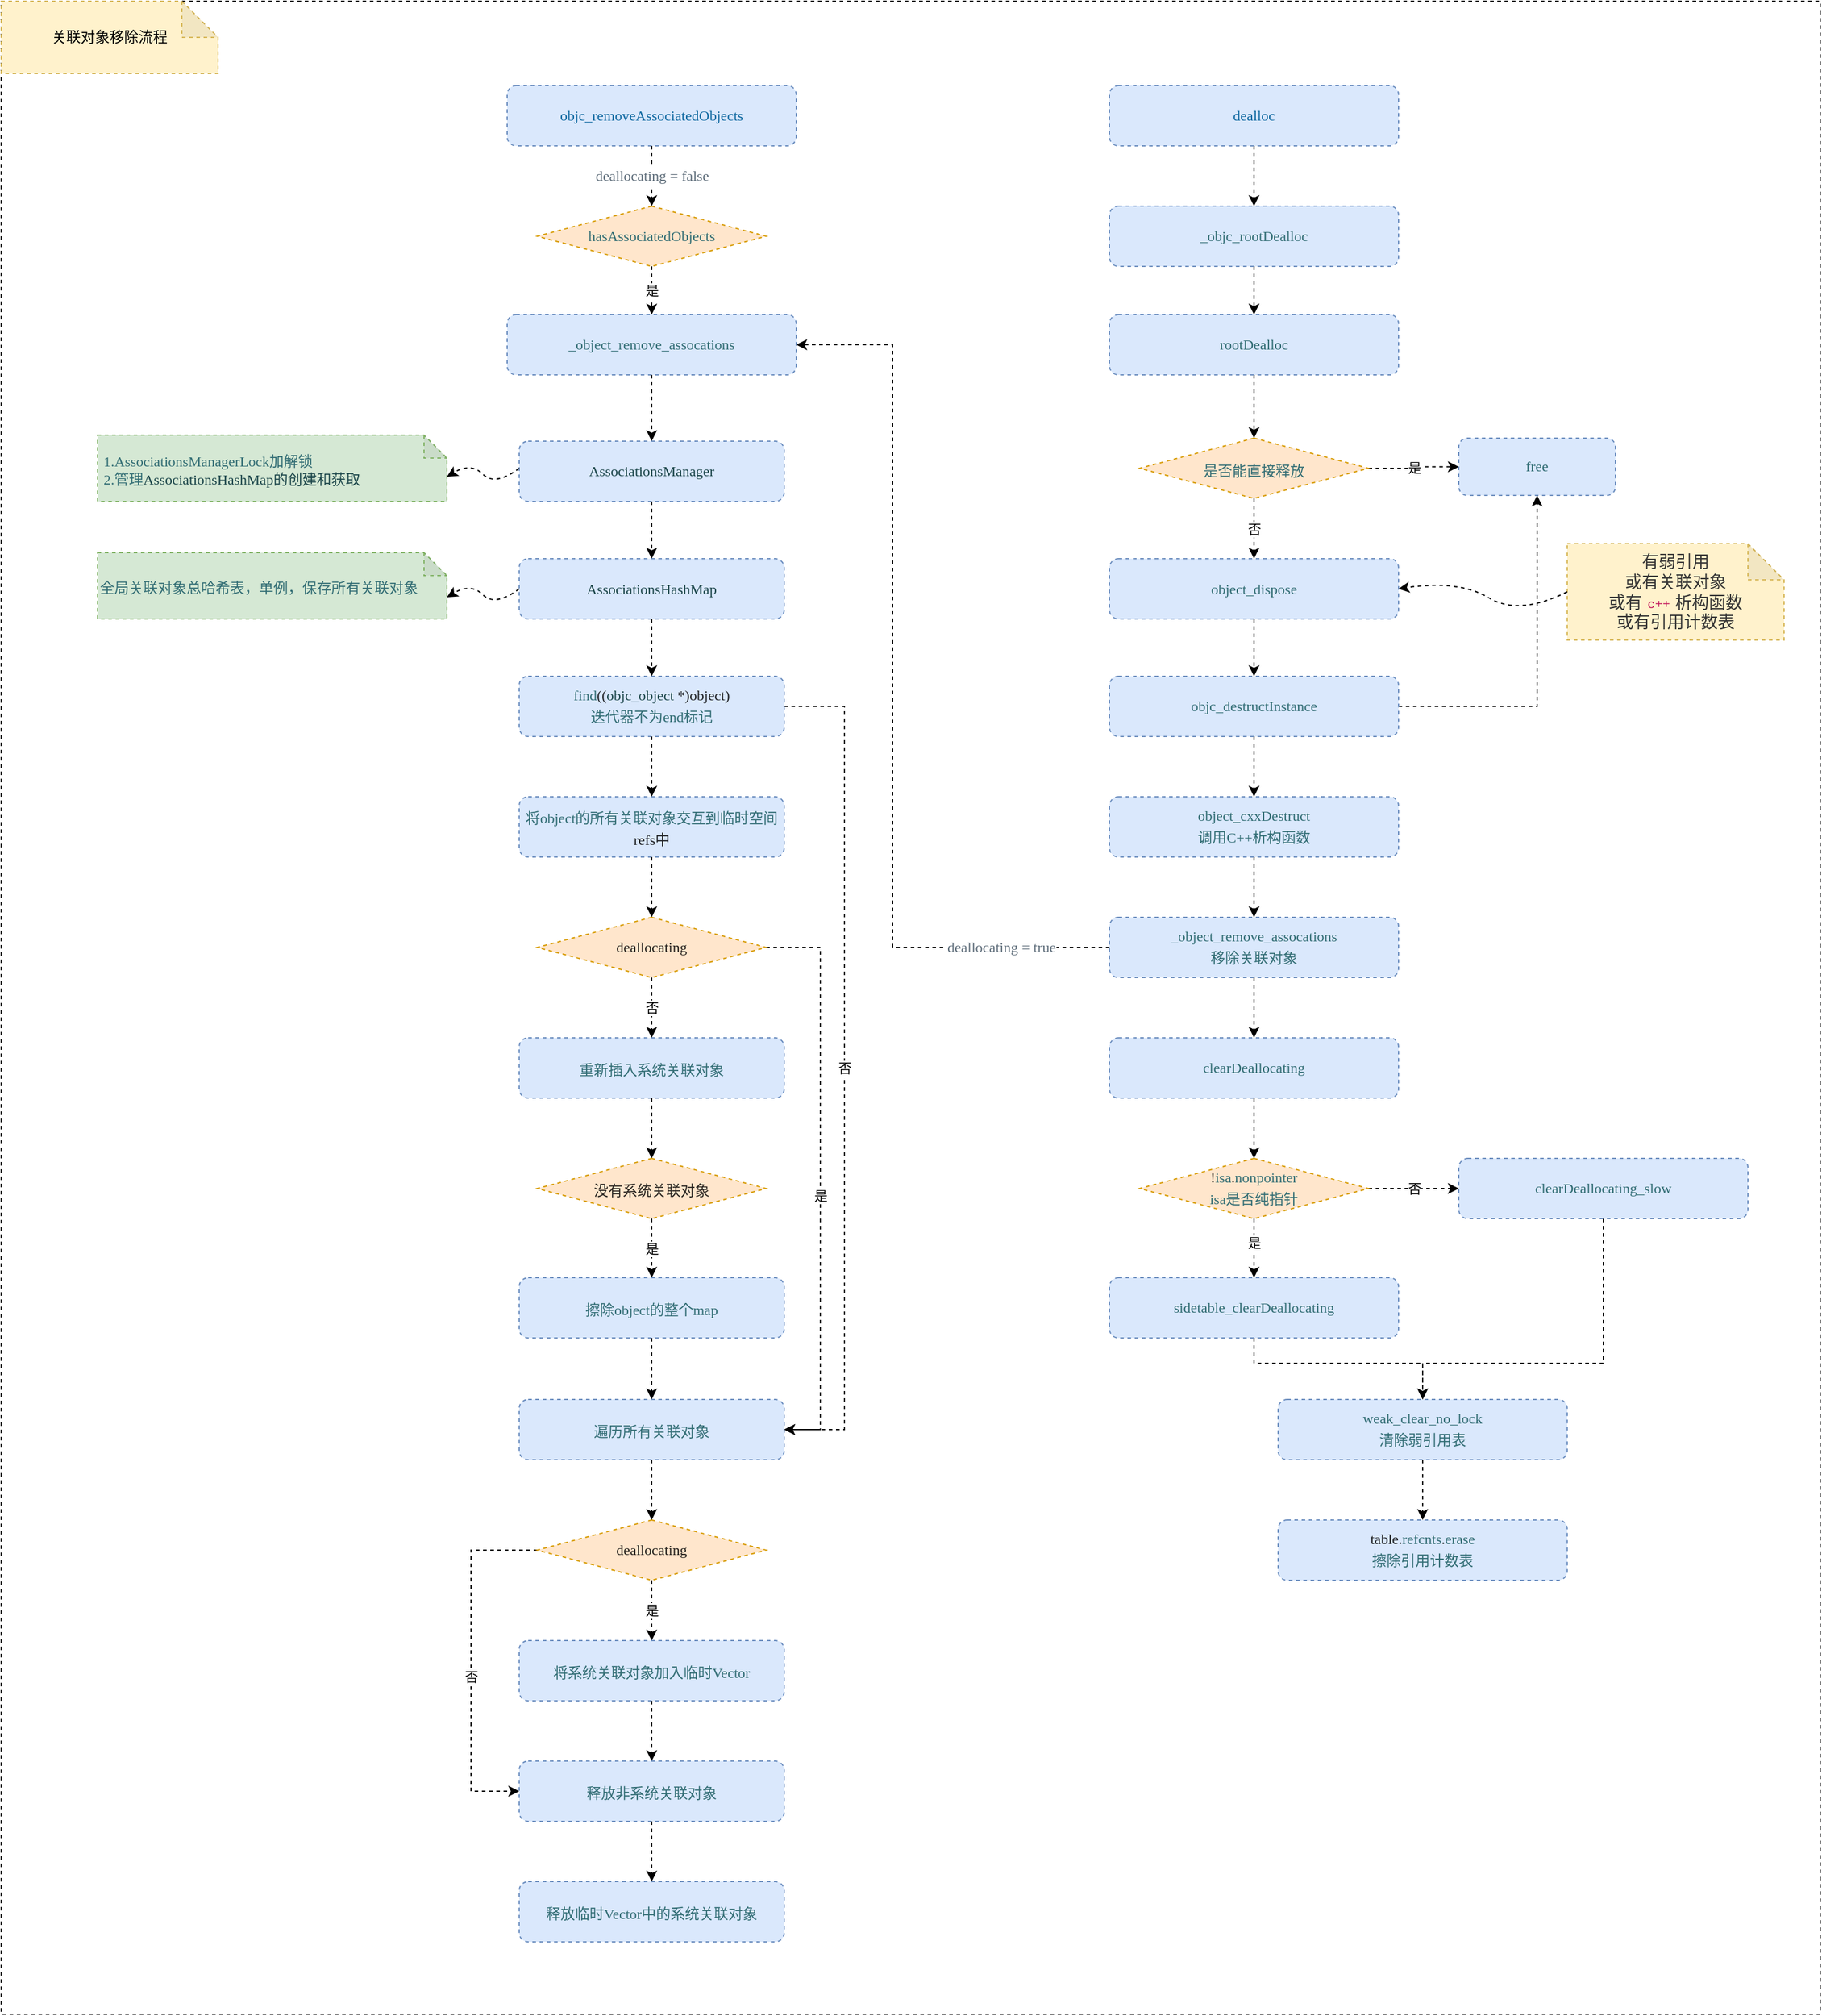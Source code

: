 <mxfile version="14.9.6" type="github">
  <diagram id="C5RBs43oDa-KdzZeNtuy" name="Page-1">
    <mxGraphModel dx="1801" dy="894" grid="1" gridSize="10" guides="1" tooltips="1" connect="1" arrows="1" fold="1" page="1" pageScale="1" pageWidth="827" pageHeight="1169" math="0" shadow="0">
      <root>
        <mxCell id="WIyWlLk6GJQsqaUBKTNV-0" />
        <mxCell id="WIyWlLk6GJQsqaUBKTNV-1" parent="WIyWlLk6GJQsqaUBKTNV-0" />
        <mxCell id="gEIxvjnvOlkVfzEeWgSE-83" value="" style="rounded=0;whiteSpace=wrap;html=1;dashed=1;" vertex="1" parent="WIyWlLk6GJQsqaUBKTNV-1">
          <mxGeometry x="-220" y="60" width="1510" height="1670" as="geometry" />
        </mxCell>
        <mxCell id="gEIxvjnvOlkVfzEeWgSE-4" value="&lt;span style=&quot;color: rgb(93 , 108 , 121) ; font-family: &amp;quot;menlo&amp;quot; ; font-size: 12px&quot;&gt;deallocating = false&lt;/span&gt;" style="edgeStyle=orthogonalEdgeStyle;rounded=0;orthogonalLoop=1;jettySize=auto;html=1;exitX=0.5;exitY=1;exitDx=0;exitDy=0;entryX=0.5;entryY=0;entryDx=0;entryDy=0;dashed=1;" edge="1" parent="WIyWlLk6GJQsqaUBKTNV-1" source="gEIxvjnvOlkVfzEeWgSE-0" target="gEIxvjnvOlkVfzEeWgSE-3">
          <mxGeometry relative="1" as="geometry" />
        </mxCell>
        <mxCell id="gEIxvjnvOlkVfzEeWgSE-0" value="&lt;p style=&quot;margin: 0px; font-stretch: normal; line-height: normal; font-family: menlo; color: rgb(15, 104, 160);&quot;&gt;objc_removeAssociatedObjects&lt;/p&gt;" style="rounded=1;whiteSpace=wrap;html=1;dashed=1;fillColor=#dae8fc;strokeColor=#6c8ebf;" vertex="1" parent="WIyWlLk6GJQsqaUBKTNV-1">
          <mxGeometry x="200" y="130" width="240" height="50" as="geometry" />
        </mxCell>
        <mxCell id="gEIxvjnvOlkVfzEeWgSE-6" value="是" style="edgeStyle=orthogonalEdgeStyle;rounded=0;orthogonalLoop=1;jettySize=auto;html=1;exitX=0.5;exitY=1;exitDx=0;exitDy=0;entryX=0.5;entryY=0;entryDx=0;entryDy=0;dashed=1;" edge="1" parent="WIyWlLk6GJQsqaUBKTNV-1" source="gEIxvjnvOlkVfzEeWgSE-3" target="gEIxvjnvOlkVfzEeWgSE-5">
          <mxGeometry relative="1" as="geometry" />
        </mxCell>
        <mxCell id="gEIxvjnvOlkVfzEeWgSE-3" value="&lt;p style=&quot;margin: 0px; font-stretch: normal; line-height: normal; font-family: menlo; color: rgb(50, 109, 116);&quot;&gt;hasAssociatedObjects&lt;/p&gt;" style="rhombus;whiteSpace=wrap;html=1;dashed=1;fillColor=#ffe6cc;strokeColor=#d79b00;" vertex="1" parent="WIyWlLk6GJQsqaUBKTNV-1">
          <mxGeometry x="225" y="230" width="190" height="50" as="geometry" />
        </mxCell>
        <mxCell id="gEIxvjnvOlkVfzEeWgSE-14" style="edgeStyle=orthogonalEdgeStyle;rounded=0;orthogonalLoop=1;jettySize=auto;html=1;exitX=0.5;exitY=1;exitDx=0;exitDy=0;entryX=0.5;entryY=0;entryDx=0;entryDy=0;dashed=1;" edge="1" parent="WIyWlLk6GJQsqaUBKTNV-1" source="gEIxvjnvOlkVfzEeWgSE-5" target="gEIxvjnvOlkVfzEeWgSE-8">
          <mxGeometry relative="1" as="geometry" />
        </mxCell>
        <mxCell id="gEIxvjnvOlkVfzEeWgSE-5" value="&lt;p style=&quot;margin: 0px; font-stretch: normal; line-height: normal; font-family: menlo; color: rgb(50, 109, 116);&quot;&gt;_object_remove_assocations&lt;/p&gt;" style="rounded=1;whiteSpace=wrap;html=1;dashed=1;fillColor=#dae8fc;strokeColor=#6c8ebf;" vertex="1" parent="WIyWlLk6GJQsqaUBKTNV-1">
          <mxGeometry x="200" y="320" width="240" height="50" as="geometry" />
        </mxCell>
        <mxCell id="gEIxvjnvOlkVfzEeWgSE-7" style="edgeStyle=orthogonalEdgeStyle;rounded=0;orthogonalLoop=1;jettySize=auto;html=1;exitX=0.5;exitY=1;exitDx=0;exitDy=0;entryX=0.5;entryY=0;entryDx=0;entryDy=0;dashed=1;" edge="1" parent="WIyWlLk6GJQsqaUBKTNV-1" source="gEIxvjnvOlkVfzEeWgSE-8" target="gEIxvjnvOlkVfzEeWgSE-9">
          <mxGeometry relative="1" as="geometry" />
        </mxCell>
        <mxCell id="gEIxvjnvOlkVfzEeWgSE-8" value="&lt;p style=&quot;margin: 0px; font-stretch: normal; line-height: normal; font-family: menlo; color: rgb(28, 70, 74);&quot;&gt;AssociationsManager&lt;/p&gt;" style="rounded=1;whiteSpace=wrap;html=1;fillColor=#dae8fc;strokeColor=#6c8ebf;dashed=1;" vertex="1" parent="WIyWlLk6GJQsqaUBKTNV-1">
          <mxGeometry x="210" y="425" width="220" height="50" as="geometry" />
        </mxCell>
        <mxCell id="gEIxvjnvOlkVfzEeWgSE-17" style="edgeStyle=orthogonalEdgeStyle;rounded=0;orthogonalLoop=1;jettySize=auto;html=1;exitX=0.5;exitY=1;exitDx=0;exitDy=0;entryX=0.5;entryY=0;entryDx=0;entryDy=0;dashed=1;" edge="1" parent="WIyWlLk6GJQsqaUBKTNV-1" source="gEIxvjnvOlkVfzEeWgSE-9" target="gEIxvjnvOlkVfzEeWgSE-16">
          <mxGeometry relative="1" as="geometry" />
        </mxCell>
        <mxCell id="gEIxvjnvOlkVfzEeWgSE-9" value="&lt;p style=&quot;margin: 0px; font-stretch: normal; line-height: normal; font-family: menlo; color: rgb(28, 70, 74);&quot;&gt;AssociationsHashMap&lt;/p&gt;" style="rounded=1;whiteSpace=wrap;html=1;fillColor=#dae8fc;strokeColor=#6c8ebf;dashed=1;" vertex="1" parent="WIyWlLk6GJQsqaUBKTNV-1">
          <mxGeometry x="210" y="522.5" width="220" height="50" as="geometry" />
        </mxCell>
        <mxCell id="gEIxvjnvOlkVfzEeWgSE-10" value="&lt;p style=&quot;margin: 0px; font-stretch: normal; line-height: normal; font-family: menlo; color: rgb(50, 109, 116);&quot;&gt;&amp;nbsp;1.AssociationsManagerLock加解锁&lt;/p&gt;&lt;span style=&quot;color: rgb(50, 109, 116); font-family: menlo;&quot;&gt;&amp;nbsp;2.管理&lt;/span&gt;&lt;span style=&quot;color: rgb(28, 70, 74); font-family: menlo;&quot;&gt;AssociationsHashMap的创建和获取&lt;/span&gt;" style="shape=note;whiteSpace=wrap;html=1;backgroundOutline=1;darkOpacity=0.05;align=left;size=19;fillColor=#d5e8d4;strokeColor=#82b366;dashed=1;" vertex="1" parent="WIyWlLk6GJQsqaUBKTNV-1">
          <mxGeometry x="-140" y="420" width="290" height="55" as="geometry" />
        </mxCell>
        <mxCell id="gEIxvjnvOlkVfzEeWgSE-11" value="&lt;p style=&quot;margin: 0px; font-stretch: normal; line-height: normal; font-family: menlo; color: rgb(50, 109, 116);&quot;&gt;全局关联对象总哈希表，单例，保存所有关联对象&lt;/p&gt;" style="shape=note;whiteSpace=wrap;html=1;backgroundOutline=1;darkOpacity=0.05;align=left;size=19;fillColor=#d5e8d4;strokeColor=#82b366;dashed=1;" vertex="1" parent="WIyWlLk6GJQsqaUBKTNV-1">
          <mxGeometry x="-140" y="517.5" width="290" height="55" as="geometry" />
        </mxCell>
        <mxCell id="gEIxvjnvOlkVfzEeWgSE-12" value="" style="curved=1;endArrow=classic;html=1;entryX=0;entryY=0;entryDx=290;entryDy=37;entryPerimeter=0;exitX=0;exitY=0.5;exitDx=0;exitDy=0;dashed=1;" edge="1" parent="WIyWlLk6GJQsqaUBKTNV-1" source="gEIxvjnvOlkVfzEeWgSE-9" target="gEIxvjnvOlkVfzEeWgSE-11">
          <mxGeometry width="50" height="50" relative="1" as="geometry">
            <mxPoint x="160" y="572.5" as="sourcePoint" />
            <mxPoint x="210" y="522.5" as="targetPoint" />
            <Array as="points">
              <mxPoint x="190" y="562.5" />
              <mxPoint x="170" y="542.5" />
            </Array>
          </mxGeometry>
        </mxCell>
        <mxCell id="gEIxvjnvOlkVfzEeWgSE-13" value="" style="curved=1;endArrow=classic;html=1;entryX=0;entryY=0;entryDx=290;entryDy=37;entryPerimeter=0;exitX=0;exitY=0.5;exitDx=0;exitDy=0;dashed=1;" edge="1" parent="WIyWlLk6GJQsqaUBKTNV-1">
          <mxGeometry width="50" height="50" relative="1" as="geometry">
            <mxPoint x="210" y="447.5" as="sourcePoint" />
            <mxPoint x="150" y="454.5" as="targetPoint" />
            <Array as="points">
              <mxPoint x="190" y="462.5" />
              <mxPoint x="170" y="442.5" />
            </Array>
          </mxGeometry>
        </mxCell>
        <mxCell id="gEIxvjnvOlkVfzEeWgSE-19" style="edgeStyle=orthogonalEdgeStyle;rounded=0;orthogonalLoop=1;jettySize=auto;html=1;exitX=0.5;exitY=1;exitDx=0;exitDy=0;entryX=0.5;entryY=0;entryDx=0;entryDy=0;dashed=1;" edge="1" parent="WIyWlLk6GJQsqaUBKTNV-1" source="gEIxvjnvOlkVfzEeWgSE-16" target="gEIxvjnvOlkVfzEeWgSE-18">
          <mxGeometry relative="1" as="geometry" />
        </mxCell>
        <mxCell id="gEIxvjnvOlkVfzEeWgSE-80" value="否" style="edgeStyle=orthogonalEdgeStyle;rounded=0;orthogonalLoop=1;jettySize=auto;html=1;exitX=1;exitY=0.5;exitDx=0;exitDy=0;entryX=1;entryY=0.5;entryDx=0;entryDy=0;dashed=1;" edge="1" parent="WIyWlLk6GJQsqaUBKTNV-1" source="gEIxvjnvOlkVfzEeWgSE-16" target="gEIxvjnvOlkVfzEeWgSE-30">
          <mxGeometry relative="1" as="geometry">
            <Array as="points">
              <mxPoint x="480" y="645" />
              <mxPoint x="480" y="1245" />
            </Array>
          </mxGeometry>
        </mxCell>
        <mxCell id="gEIxvjnvOlkVfzEeWgSE-16" value="&lt;p style=&quot;margin: 0px ; font-stretch: normal ; line-height: normal ; font-family: &amp;quot;menlo&amp;quot; ; color: rgba(0 , 0 , 0 , 0.85)&quot;&gt;&lt;span style=&quot;color: rgb(50 , 109 , 116)&quot;&gt;find&lt;/span&gt;((&lt;span style=&quot;color: rgb(28 , 70 , 74)&quot;&gt;objc_object&lt;/span&gt;&amp;nbsp;*)object)&lt;/p&gt;&lt;p style=&quot;margin: 0px ; font-stretch: normal ; line-height: normal ; font-family: &amp;quot;menlo&amp;quot; ; color: rgb(50 , 109 , 116)&quot;&gt;迭代器不为end标记&lt;/p&gt;" style="rounded=1;whiteSpace=wrap;html=1;fillColor=#dae8fc;strokeColor=#6c8ebf;dashed=1;" vertex="1" parent="WIyWlLk6GJQsqaUBKTNV-1">
          <mxGeometry x="210" y="620" width="220" height="50" as="geometry" />
        </mxCell>
        <mxCell id="gEIxvjnvOlkVfzEeWgSE-21" style="edgeStyle=orthogonalEdgeStyle;rounded=0;orthogonalLoop=1;jettySize=auto;html=1;exitX=0.5;exitY=1;exitDx=0;exitDy=0;entryX=0.5;entryY=0;entryDx=0;entryDy=0;dashed=1;" edge="1" parent="WIyWlLk6GJQsqaUBKTNV-1" source="gEIxvjnvOlkVfzEeWgSE-18" target="gEIxvjnvOlkVfzEeWgSE-20">
          <mxGeometry relative="1" as="geometry" />
        </mxCell>
        <mxCell id="gEIxvjnvOlkVfzEeWgSE-18" value="&lt;p style=&quot;margin: 0px ; font-stretch: normal ; line-height: normal ; font-family: &amp;quot;menlo&amp;quot;&quot;&gt;&lt;font color=&quot;#326d74&quot;&gt;&lt;span&gt;将object的所有关联对象交互到临时空间&lt;/span&gt;&lt;/font&gt;&lt;span style=&quot;color: rgba(0, 0, 0, 0.85); font-family: menlo;&quot;&gt;refs中&lt;/span&gt;&lt;/p&gt;" style="rounded=1;whiteSpace=wrap;html=1;fillColor=#dae8fc;strokeColor=#6c8ebf;dashed=1;" vertex="1" parent="WIyWlLk6GJQsqaUBKTNV-1">
          <mxGeometry x="210" y="720" width="220" height="50" as="geometry" />
        </mxCell>
        <mxCell id="gEIxvjnvOlkVfzEeWgSE-23" value="否" style="edgeStyle=orthogonalEdgeStyle;rounded=0;orthogonalLoop=1;jettySize=auto;html=1;exitX=0.5;exitY=1;exitDx=0;exitDy=0;entryX=0.5;entryY=0;entryDx=0;entryDy=0;dashed=1;" edge="1" parent="WIyWlLk6GJQsqaUBKTNV-1" source="gEIxvjnvOlkVfzEeWgSE-20" target="gEIxvjnvOlkVfzEeWgSE-22">
          <mxGeometry relative="1" as="geometry" />
        </mxCell>
        <mxCell id="gEIxvjnvOlkVfzEeWgSE-40" value="是" style="edgeStyle=orthogonalEdgeStyle;rounded=0;orthogonalLoop=1;jettySize=auto;html=1;exitX=1;exitY=0.5;exitDx=0;exitDy=0;entryX=1;entryY=0.5;entryDx=0;entryDy=0;dashed=1;" edge="1" parent="WIyWlLk6GJQsqaUBKTNV-1" source="gEIxvjnvOlkVfzEeWgSE-20" target="gEIxvjnvOlkVfzEeWgSE-30">
          <mxGeometry x="0.055" relative="1" as="geometry">
            <Array as="points">
              <mxPoint x="460" y="845" />
              <mxPoint x="460" y="1245" />
            </Array>
            <mxPoint as="offset" />
          </mxGeometry>
        </mxCell>
        <mxCell id="gEIxvjnvOlkVfzEeWgSE-20" value="&lt;p style=&quot;margin: 0px; font-stretch: normal; line-height: normal; font-family: menlo; color: rgba(0, 0, 0, 0.85);&quot;&gt;deallocating&lt;/p&gt;" style="rhombus;whiteSpace=wrap;html=1;dashed=1;fillColor=#ffe6cc;strokeColor=#d79b00;" vertex="1" parent="WIyWlLk6GJQsqaUBKTNV-1">
          <mxGeometry x="225" y="820" width="190" height="50" as="geometry" />
        </mxCell>
        <mxCell id="gEIxvjnvOlkVfzEeWgSE-25" style="edgeStyle=orthogonalEdgeStyle;rounded=0;orthogonalLoop=1;jettySize=auto;html=1;exitX=0.5;exitY=1;exitDx=0;exitDy=0;entryX=0.5;entryY=0;entryDx=0;entryDy=0;dashed=1;" edge="1" parent="WIyWlLk6GJQsqaUBKTNV-1" source="gEIxvjnvOlkVfzEeWgSE-22" target="gEIxvjnvOlkVfzEeWgSE-24">
          <mxGeometry relative="1" as="geometry" />
        </mxCell>
        <mxCell id="gEIxvjnvOlkVfzEeWgSE-22" value="&lt;p style=&quot;margin: 0px ; font-stretch: normal ; line-height: normal ; font-family: &amp;quot;menlo&amp;quot;&quot;&gt;&lt;font color=&quot;#326d74&quot;&gt;&lt;span&gt;重新插入系统关联对象&lt;/span&gt;&lt;/font&gt;&lt;/p&gt;" style="rounded=1;whiteSpace=wrap;html=1;fillColor=#dae8fc;strokeColor=#6c8ebf;dashed=1;" vertex="1" parent="WIyWlLk6GJQsqaUBKTNV-1">
          <mxGeometry x="210" y="920" width="220" height="50" as="geometry" />
        </mxCell>
        <mxCell id="gEIxvjnvOlkVfzEeWgSE-27" value="是" style="edgeStyle=orthogonalEdgeStyle;rounded=0;orthogonalLoop=1;jettySize=auto;html=1;exitX=0.5;exitY=1;exitDx=0;exitDy=0;entryX=0.5;entryY=0;entryDx=0;entryDy=0;dashed=1;" edge="1" parent="WIyWlLk6GJQsqaUBKTNV-1" source="gEIxvjnvOlkVfzEeWgSE-24" target="gEIxvjnvOlkVfzEeWgSE-26">
          <mxGeometry relative="1" as="geometry" />
        </mxCell>
        <mxCell id="gEIxvjnvOlkVfzEeWgSE-24" value="&lt;p style=&quot;margin: 0px; font-stretch: normal; line-height: normal; font-family: menlo; color: rgba(0, 0, 0, 0.85);&quot;&gt;没有系统关联对象&lt;/p&gt;" style="rhombus;whiteSpace=wrap;html=1;dashed=1;fillColor=#ffe6cc;strokeColor=#d79b00;" vertex="1" parent="WIyWlLk6GJQsqaUBKTNV-1">
          <mxGeometry x="225" y="1020" width="190" height="50" as="geometry" />
        </mxCell>
        <mxCell id="gEIxvjnvOlkVfzEeWgSE-31" style="edgeStyle=orthogonalEdgeStyle;rounded=0;orthogonalLoop=1;jettySize=auto;html=1;exitX=0.5;exitY=1;exitDx=0;exitDy=0;entryX=0.5;entryY=0;entryDx=0;entryDy=0;dashed=1;" edge="1" parent="WIyWlLk6GJQsqaUBKTNV-1" source="gEIxvjnvOlkVfzEeWgSE-26" target="gEIxvjnvOlkVfzEeWgSE-30">
          <mxGeometry relative="1" as="geometry" />
        </mxCell>
        <mxCell id="gEIxvjnvOlkVfzEeWgSE-26" value="&lt;p style=&quot;margin: 0px ; font-stretch: normal ; line-height: normal ; font-family: &amp;quot;menlo&amp;quot;&quot;&gt;&lt;font color=&quot;#326d74&quot;&gt;&lt;span&gt;擦除object的整个map&lt;/span&gt;&lt;/font&gt;&lt;/p&gt;" style="rounded=1;whiteSpace=wrap;html=1;fillColor=#dae8fc;strokeColor=#6c8ebf;dashed=1;" vertex="1" parent="WIyWlLk6GJQsqaUBKTNV-1">
          <mxGeometry x="210" y="1119" width="220" height="50" as="geometry" />
        </mxCell>
        <mxCell id="gEIxvjnvOlkVfzEeWgSE-34" value="是" style="edgeStyle=orthogonalEdgeStyle;rounded=0;orthogonalLoop=1;jettySize=auto;html=1;exitX=0.5;exitY=1;exitDx=0;exitDy=0;entryX=0.5;entryY=0;entryDx=0;entryDy=0;dashed=1;" edge="1" parent="WIyWlLk6GJQsqaUBKTNV-1" source="gEIxvjnvOlkVfzEeWgSE-29" target="gEIxvjnvOlkVfzEeWgSE-33">
          <mxGeometry relative="1" as="geometry" />
        </mxCell>
        <mxCell id="gEIxvjnvOlkVfzEeWgSE-39" value="否" style="edgeStyle=orthogonalEdgeStyle;rounded=0;orthogonalLoop=1;jettySize=auto;html=1;exitX=0;exitY=0.5;exitDx=0;exitDy=0;entryX=0;entryY=0.5;entryDx=0;entryDy=0;dashed=1;" edge="1" parent="WIyWlLk6GJQsqaUBKTNV-1" source="gEIxvjnvOlkVfzEeWgSE-29" target="gEIxvjnvOlkVfzEeWgSE-35">
          <mxGeometry x="0.085" relative="1" as="geometry">
            <Array as="points">
              <mxPoint x="170" y="1345" />
              <mxPoint x="170" y="1545" />
            </Array>
            <mxPoint as="offset" />
          </mxGeometry>
        </mxCell>
        <mxCell id="gEIxvjnvOlkVfzEeWgSE-29" value="&lt;p style=&quot;margin: 0px; font-stretch: normal; line-height: normal; font-family: menlo; color: rgba(0, 0, 0, 0.85);&quot;&gt;deallocating&lt;br&gt;&lt;/p&gt;" style="rhombus;whiteSpace=wrap;html=1;dashed=1;fillColor=#ffe6cc;strokeColor=#d79b00;" vertex="1" parent="WIyWlLk6GJQsqaUBKTNV-1">
          <mxGeometry x="225" y="1320" width="190" height="50" as="geometry" />
        </mxCell>
        <mxCell id="gEIxvjnvOlkVfzEeWgSE-32" style="edgeStyle=orthogonalEdgeStyle;rounded=0;orthogonalLoop=1;jettySize=auto;html=1;exitX=0.5;exitY=1;exitDx=0;exitDy=0;entryX=0.5;entryY=0;entryDx=0;entryDy=0;dashed=1;" edge="1" parent="WIyWlLk6GJQsqaUBKTNV-1" source="gEIxvjnvOlkVfzEeWgSE-30" target="gEIxvjnvOlkVfzEeWgSE-29">
          <mxGeometry relative="1" as="geometry" />
        </mxCell>
        <mxCell id="gEIxvjnvOlkVfzEeWgSE-30" value="&lt;p style=&quot;margin: 0px ; font-stretch: normal ; line-height: normal ; font-family: &amp;quot;menlo&amp;quot;&quot;&gt;&lt;font color=&quot;#326d74&quot;&gt;&lt;span&gt;遍历所有关联对象&lt;/span&gt;&lt;/font&gt;&lt;/p&gt;" style="rounded=1;whiteSpace=wrap;html=1;fillColor=#dae8fc;strokeColor=#6c8ebf;dashed=1;" vertex="1" parent="WIyWlLk6GJQsqaUBKTNV-1">
          <mxGeometry x="210" y="1220" width="220" height="50" as="geometry" />
        </mxCell>
        <mxCell id="gEIxvjnvOlkVfzEeWgSE-37" style="edgeStyle=orthogonalEdgeStyle;rounded=0;orthogonalLoop=1;jettySize=auto;html=1;exitX=0.5;exitY=1;exitDx=0;exitDy=0;entryX=0.5;entryY=0;entryDx=0;entryDy=0;dashed=1;" edge="1" parent="WIyWlLk6GJQsqaUBKTNV-1" source="gEIxvjnvOlkVfzEeWgSE-33" target="gEIxvjnvOlkVfzEeWgSE-35">
          <mxGeometry relative="1" as="geometry" />
        </mxCell>
        <mxCell id="gEIxvjnvOlkVfzEeWgSE-33" value="&lt;p style=&quot;margin: 0px ; font-stretch: normal ; line-height: normal ; font-family: &amp;quot;menlo&amp;quot;&quot;&gt;&lt;font color=&quot;#326d74&quot;&gt;&lt;span&gt;将系统关联对象加入临时Vector&lt;/span&gt;&lt;/font&gt;&lt;/p&gt;" style="rounded=1;whiteSpace=wrap;html=1;fillColor=#dae8fc;strokeColor=#6c8ebf;dashed=1;" vertex="1" parent="WIyWlLk6GJQsqaUBKTNV-1">
          <mxGeometry x="210" y="1420" width="220" height="50" as="geometry" />
        </mxCell>
        <mxCell id="gEIxvjnvOlkVfzEeWgSE-38" style="edgeStyle=orthogonalEdgeStyle;rounded=0;orthogonalLoop=1;jettySize=auto;html=1;exitX=0.5;exitY=1;exitDx=0;exitDy=0;entryX=0.5;entryY=0;entryDx=0;entryDy=0;dashed=1;" edge="1" parent="WIyWlLk6GJQsqaUBKTNV-1" source="gEIxvjnvOlkVfzEeWgSE-35" target="gEIxvjnvOlkVfzEeWgSE-36">
          <mxGeometry relative="1" as="geometry" />
        </mxCell>
        <mxCell id="gEIxvjnvOlkVfzEeWgSE-35" value="&lt;p style=&quot;margin: 0px ; font-stretch: normal ; line-height: normal ; font-family: &amp;quot;menlo&amp;quot;&quot;&gt;&lt;font color=&quot;#326d74&quot;&gt;&lt;span&gt;释放非系统关联对象&lt;/span&gt;&lt;/font&gt;&lt;/p&gt;" style="rounded=1;whiteSpace=wrap;html=1;fillColor=#dae8fc;strokeColor=#6c8ebf;dashed=1;" vertex="1" parent="WIyWlLk6GJQsqaUBKTNV-1">
          <mxGeometry x="210" y="1520" width="220" height="50" as="geometry" />
        </mxCell>
        <mxCell id="gEIxvjnvOlkVfzEeWgSE-36" value="&lt;p style=&quot;margin: 0px ; font-stretch: normal ; line-height: normal ; font-family: &amp;quot;menlo&amp;quot;&quot;&gt;&lt;font color=&quot;#326d74&quot;&gt;&lt;span&gt;释放临时Vector中的系统关联对象&lt;/span&gt;&lt;/font&gt;&lt;/p&gt;" style="rounded=1;whiteSpace=wrap;html=1;fillColor=#dae8fc;strokeColor=#6c8ebf;dashed=1;" vertex="1" parent="WIyWlLk6GJQsqaUBKTNV-1">
          <mxGeometry x="210" y="1620" width="220" height="50" as="geometry" />
        </mxCell>
        <mxCell id="gEIxvjnvOlkVfzEeWgSE-45" style="edgeStyle=orthogonalEdgeStyle;rounded=0;orthogonalLoop=1;jettySize=auto;html=1;exitX=0.5;exitY=1;exitDx=0;exitDy=0;entryX=0.5;entryY=0;entryDx=0;entryDy=0;dashed=1;" edge="1" parent="WIyWlLk6GJQsqaUBKTNV-1" source="gEIxvjnvOlkVfzEeWgSE-41" target="gEIxvjnvOlkVfzEeWgSE-42">
          <mxGeometry relative="1" as="geometry" />
        </mxCell>
        <mxCell id="gEIxvjnvOlkVfzEeWgSE-41" value="&lt;p style=&quot;margin: 0px; font-stretch: normal; line-height: normal; font-family: menlo; color: rgb(15, 104, 160);&quot;&gt;dealloc&lt;/p&gt;" style="rounded=1;whiteSpace=wrap;html=1;dashed=1;fillColor=#dae8fc;strokeColor=#6c8ebf;" vertex="1" parent="WIyWlLk6GJQsqaUBKTNV-1">
          <mxGeometry x="700" y="130" width="240" height="50" as="geometry" />
        </mxCell>
        <mxCell id="gEIxvjnvOlkVfzEeWgSE-46" style="edgeStyle=orthogonalEdgeStyle;rounded=0;orthogonalLoop=1;jettySize=auto;html=1;exitX=0.5;exitY=1;exitDx=0;exitDy=0;entryX=0.5;entryY=0;entryDx=0;entryDy=0;dashed=1;" edge="1" parent="WIyWlLk6GJQsqaUBKTNV-1" source="gEIxvjnvOlkVfzEeWgSE-42" target="gEIxvjnvOlkVfzEeWgSE-43">
          <mxGeometry relative="1" as="geometry" />
        </mxCell>
        <mxCell id="gEIxvjnvOlkVfzEeWgSE-42" value="&lt;p style=&quot;margin: 0px; font-stretch: normal; line-height: normal; font-family: menlo; color: rgb(50, 109, 116);&quot;&gt;_objc_rootDealloc&lt;/p&gt;" style="rounded=1;whiteSpace=wrap;html=1;dashed=1;fillColor=#dae8fc;strokeColor=#6c8ebf;" vertex="1" parent="WIyWlLk6GJQsqaUBKTNV-1">
          <mxGeometry x="700" y="230" width="240" height="50" as="geometry" />
        </mxCell>
        <mxCell id="gEIxvjnvOlkVfzEeWgSE-47" style="edgeStyle=orthogonalEdgeStyle;rounded=0;orthogonalLoop=1;jettySize=auto;html=1;exitX=0.5;exitY=1;exitDx=0;exitDy=0;entryX=0.5;entryY=0;entryDx=0;entryDy=0;dashed=1;" edge="1" parent="WIyWlLk6GJQsqaUBKTNV-1" source="gEIxvjnvOlkVfzEeWgSE-43" target="gEIxvjnvOlkVfzEeWgSE-44">
          <mxGeometry relative="1" as="geometry" />
        </mxCell>
        <mxCell id="gEIxvjnvOlkVfzEeWgSE-43" value="&lt;p style=&quot;margin: 0px; font-stretch: normal; line-height: normal; font-family: menlo; color: rgb(50, 109, 116);&quot;&gt;rootDealloc&lt;/p&gt;" style="rounded=1;whiteSpace=wrap;html=1;dashed=1;fillColor=#dae8fc;strokeColor=#6c8ebf;" vertex="1" parent="WIyWlLk6GJQsqaUBKTNV-1">
          <mxGeometry x="700" y="320" width="240" height="50" as="geometry" />
        </mxCell>
        <mxCell id="gEIxvjnvOlkVfzEeWgSE-49" value="是" style="edgeStyle=orthogonalEdgeStyle;rounded=0;orthogonalLoop=1;jettySize=auto;html=1;exitX=1;exitY=0.5;exitDx=0;exitDy=0;entryX=0;entryY=0.5;entryDx=0;entryDy=0;dashed=1;" edge="1" parent="WIyWlLk6GJQsqaUBKTNV-1" source="gEIxvjnvOlkVfzEeWgSE-44" target="gEIxvjnvOlkVfzEeWgSE-48">
          <mxGeometry relative="1" as="geometry" />
        </mxCell>
        <mxCell id="gEIxvjnvOlkVfzEeWgSE-51" value="否" style="edgeStyle=orthogonalEdgeStyle;rounded=0;orthogonalLoop=1;jettySize=auto;html=1;exitX=0.5;exitY=1;exitDx=0;exitDy=0;entryX=0.5;entryY=0;entryDx=0;entryDy=0;dashed=1;" edge="1" parent="WIyWlLk6GJQsqaUBKTNV-1" source="gEIxvjnvOlkVfzEeWgSE-44" target="gEIxvjnvOlkVfzEeWgSE-50">
          <mxGeometry relative="1" as="geometry" />
        </mxCell>
        <mxCell id="gEIxvjnvOlkVfzEeWgSE-44" value="&lt;p style=&quot;margin: 0px; font-stretch: normal; line-height: normal; font-family: menlo; color: rgb(50, 109, 116);&quot;&gt;是否能直接释放&lt;/p&gt;" style="rhombus;whiteSpace=wrap;html=1;dashed=1;fillColor=#ffe6cc;strokeColor=#d79b00;" vertex="1" parent="WIyWlLk6GJQsqaUBKTNV-1">
          <mxGeometry x="725" y="422.5" width="190" height="50" as="geometry" />
        </mxCell>
        <mxCell id="gEIxvjnvOlkVfzEeWgSE-48" value="&lt;p style=&quot;margin: 0px; font-stretch: normal; line-height: normal; font-family: menlo; color: rgb(50, 109, 116);&quot;&gt;free&lt;/p&gt;" style="rounded=1;whiteSpace=wrap;html=1;dashed=1;fillColor=#dae8fc;strokeColor=#6c8ebf;" vertex="1" parent="WIyWlLk6GJQsqaUBKTNV-1">
          <mxGeometry x="990" y="422.5" width="130" height="47.5" as="geometry" />
        </mxCell>
        <mxCell id="gEIxvjnvOlkVfzEeWgSE-56" style="edgeStyle=orthogonalEdgeStyle;rounded=0;orthogonalLoop=1;jettySize=auto;html=1;exitX=0.5;exitY=1;exitDx=0;exitDy=0;entryX=0.5;entryY=0;entryDx=0;entryDy=0;dashed=1;" edge="1" parent="WIyWlLk6GJQsqaUBKTNV-1" source="gEIxvjnvOlkVfzEeWgSE-50" target="gEIxvjnvOlkVfzEeWgSE-54">
          <mxGeometry relative="1" as="geometry" />
        </mxCell>
        <mxCell id="gEIxvjnvOlkVfzEeWgSE-50" value="&lt;p style=&quot;margin: 0px; font-stretch: normal; line-height: normal; font-family: menlo; color: rgb(50, 109, 116);&quot;&gt;object_dispose&lt;/p&gt;" style="rounded=1;whiteSpace=wrap;html=1;dashed=1;fillColor=#dae8fc;strokeColor=#6c8ebf;" vertex="1" parent="WIyWlLk6GJQsqaUBKTNV-1">
          <mxGeometry x="700" y="522.5" width="240" height="50" as="geometry" />
        </mxCell>
        <mxCell id="gEIxvjnvOlkVfzEeWgSE-52" value="&lt;span style=&quot;color: rgb(53, 53, 53); font-size: 14px; text-align: left;&quot;&gt;有弱引用&lt;br&gt;或&lt;/span&gt;&lt;span style=&quot;color: rgb(53, 53, 53); font-size: 14px; text-align: left;&quot;&gt;有关联对象&lt;br&gt;或&lt;/span&gt;&lt;span style=&quot;color: rgb(53, 53, 53); font-size: 14px; text-align: left;&quot;&gt;有&lt;/span&gt;&lt;code style=&quot;box-sizing: border-box; font-family: menlo, monaco, consolas, &amp;quot;courier new&amp;quot;, monospace; font-size: 0.87em; padding: 0.065em 0.4em; color: rgb(194, 24, 91); word-break: break-word; overflow-x: auto; border-top-left-radius: 2px; border-top-right-radius: 2px; border-bottom-right-radius: 2px; border-bottom-left-radius: 2px; text-align: left;&quot;&gt;c++&lt;/code&gt;&lt;span style=&quot;color: rgb(53, 53, 53); font-size: 14px; text-align: left;&quot;&gt;析构函数&lt;br&gt;或&lt;/span&gt;&lt;span style=&quot;color: rgb(53, 53, 53); font-size: 14px; text-align: left;&quot;&gt;有引用计数表&lt;/span&gt;" style="shape=note;whiteSpace=wrap;html=1;backgroundOutline=1;darkOpacity=0.05;dashed=1;fillColor=#fff2cc;strokeColor=#d6b656;" vertex="1" parent="WIyWlLk6GJQsqaUBKTNV-1">
          <mxGeometry x="1080" y="510" width="180" height="80" as="geometry" />
        </mxCell>
        <mxCell id="gEIxvjnvOlkVfzEeWgSE-55" style="edgeStyle=orthogonalEdgeStyle;rounded=0;orthogonalLoop=1;jettySize=auto;html=1;exitX=1;exitY=0.5;exitDx=0;exitDy=0;entryX=0.5;entryY=1;entryDx=0;entryDy=0;dashed=1;" edge="1" parent="WIyWlLk6GJQsqaUBKTNV-1" source="gEIxvjnvOlkVfzEeWgSE-54" target="gEIxvjnvOlkVfzEeWgSE-48">
          <mxGeometry relative="1" as="geometry" />
        </mxCell>
        <mxCell id="gEIxvjnvOlkVfzEeWgSE-62" style="edgeStyle=orthogonalEdgeStyle;rounded=0;orthogonalLoop=1;jettySize=auto;html=1;exitX=0.5;exitY=1;exitDx=0;exitDy=0;entryX=0.5;entryY=0;entryDx=0;entryDy=0;dashed=1;" edge="1" parent="WIyWlLk6GJQsqaUBKTNV-1" source="gEIxvjnvOlkVfzEeWgSE-54" target="gEIxvjnvOlkVfzEeWgSE-57">
          <mxGeometry relative="1" as="geometry" />
        </mxCell>
        <mxCell id="gEIxvjnvOlkVfzEeWgSE-54" value="&lt;p style=&quot;margin: 0px; font-stretch: normal; line-height: normal; font-family: menlo; color: rgb(50, 109, 116);&quot;&gt;objc_destructInstance&lt;/p&gt;" style="rounded=1;whiteSpace=wrap;html=1;dashed=1;fillColor=#dae8fc;strokeColor=#6c8ebf;" vertex="1" parent="WIyWlLk6GJQsqaUBKTNV-1">
          <mxGeometry x="700" y="620" width="240" height="50" as="geometry" />
        </mxCell>
        <mxCell id="gEIxvjnvOlkVfzEeWgSE-63" style="edgeStyle=orthogonalEdgeStyle;rounded=0;orthogonalLoop=1;jettySize=auto;html=1;exitX=0.5;exitY=1;exitDx=0;exitDy=0;entryX=0.5;entryY=0;entryDx=0;entryDy=0;dashed=1;" edge="1" parent="WIyWlLk6GJQsqaUBKTNV-1" source="gEIxvjnvOlkVfzEeWgSE-57" target="gEIxvjnvOlkVfzEeWgSE-58">
          <mxGeometry relative="1" as="geometry" />
        </mxCell>
        <mxCell id="gEIxvjnvOlkVfzEeWgSE-57" value="&lt;p style=&quot;margin: 0px; font-stretch: normal; line-height: normal; font-family: menlo; color: rgb(50, 109, 116);&quot;&gt;object_cxxDestruct&lt;/p&gt;&lt;p style=&quot;margin: 0px; font-stretch: normal; line-height: normal; font-family: menlo; color: rgb(50, 109, 116);&quot;&gt;调用C++析构函数&lt;/p&gt;" style="rounded=1;whiteSpace=wrap;html=1;dashed=1;fillColor=#dae8fc;strokeColor=#6c8ebf;" vertex="1" parent="WIyWlLk6GJQsqaUBKTNV-1">
          <mxGeometry x="700" y="720" width="240" height="50" as="geometry" />
        </mxCell>
        <mxCell id="gEIxvjnvOlkVfzEeWgSE-59" style="edgeStyle=orthogonalEdgeStyle;rounded=0;orthogonalLoop=1;jettySize=auto;html=1;exitX=0;exitY=0.5;exitDx=0;exitDy=0;entryX=1;entryY=0.5;entryDx=0;entryDy=0;dashed=1;" edge="1" parent="WIyWlLk6GJQsqaUBKTNV-1" source="gEIxvjnvOlkVfzEeWgSE-58" target="gEIxvjnvOlkVfzEeWgSE-5">
          <mxGeometry relative="1" as="geometry">
            <Array as="points">
              <mxPoint x="520" y="845" />
              <mxPoint x="520" y="345" />
            </Array>
          </mxGeometry>
        </mxCell>
        <mxCell id="gEIxvjnvOlkVfzEeWgSE-61" value="&lt;p style=&quot;margin: 0px ; font-stretch: normal ; font-size: 12px ; line-height: normal ; font-family: &amp;quot;menlo&amp;quot; ; color: rgb(93 , 108 , 121)&quot;&gt;&lt;br&gt;&lt;/p&gt;" style="edgeLabel;html=1;align=center;verticalAlign=middle;resizable=0;points=[];" vertex="1" connectable="0" parent="gEIxvjnvOlkVfzEeWgSE-59">
          <mxGeometry x="-0.671" y="1" relative="1" as="geometry">
            <mxPoint as="offset" />
          </mxGeometry>
        </mxCell>
        <mxCell id="gEIxvjnvOlkVfzEeWgSE-82" value="&lt;span style=&quot;color: rgb(93 , 108 , 121) ; font-family: &amp;quot;menlo&amp;quot; ; font-size: 12px&quot;&gt;deallocating = true&lt;/span&gt;" style="edgeLabel;html=1;align=center;verticalAlign=middle;resizable=0;points=[];" vertex="1" connectable="0" parent="gEIxvjnvOlkVfzEeWgSE-59">
          <mxGeometry x="-0.826" relative="1" as="geometry">
            <mxPoint x="-24" as="offset" />
          </mxGeometry>
        </mxCell>
        <mxCell id="gEIxvjnvOlkVfzEeWgSE-65" style="edgeStyle=orthogonalEdgeStyle;rounded=0;orthogonalLoop=1;jettySize=auto;html=1;exitX=0.5;exitY=1;exitDx=0;exitDy=0;entryX=0.5;entryY=0;entryDx=0;entryDy=0;dashed=1;" edge="1" parent="WIyWlLk6GJQsqaUBKTNV-1" source="gEIxvjnvOlkVfzEeWgSE-58" target="gEIxvjnvOlkVfzEeWgSE-64">
          <mxGeometry relative="1" as="geometry" />
        </mxCell>
        <mxCell id="gEIxvjnvOlkVfzEeWgSE-58" value="&lt;p style=&quot;margin: 0px; font-stretch: normal; line-height: normal; font-family: menlo; color: rgb(50, 109, 116);&quot;&gt;_object_remove_assocations&lt;/p&gt;&lt;p style=&quot;margin: 0px; font-stretch: normal; line-height: normal; font-family: menlo; color: rgb(50, 109, 116);&quot;&gt;移除关联对象&lt;/p&gt;" style="rounded=1;whiteSpace=wrap;html=1;dashed=1;fillColor=#dae8fc;strokeColor=#6c8ebf;" vertex="1" parent="WIyWlLk6GJQsqaUBKTNV-1">
          <mxGeometry x="700" y="820" width="240" height="50" as="geometry" />
        </mxCell>
        <mxCell id="gEIxvjnvOlkVfzEeWgSE-67" style="edgeStyle=orthogonalEdgeStyle;rounded=0;orthogonalLoop=1;jettySize=auto;html=1;exitX=0.5;exitY=1;exitDx=0;exitDy=0;entryX=0.5;entryY=0;entryDx=0;entryDy=0;dashed=1;" edge="1" parent="WIyWlLk6GJQsqaUBKTNV-1" source="gEIxvjnvOlkVfzEeWgSE-64" target="gEIxvjnvOlkVfzEeWgSE-66">
          <mxGeometry relative="1" as="geometry" />
        </mxCell>
        <mxCell id="gEIxvjnvOlkVfzEeWgSE-64" value="&lt;p style=&quot;margin: 0px; font-stretch: normal; line-height: normal; font-family: menlo; color: rgb(50, 109, 116);&quot;&gt;clearDeallocating&lt;/p&gt;" style="rounded=1;whiteSpace=wrap;html=1;dashed=1;fillColor=#dae8fc;strokeColor=#6c8ebf;" vertex="1" parent="WIyWlLk6GJQsqaUBKTNV-1">
          <mxGeometry x="700" y="920" width="240" height="50" as="geometry" />
        </mxCell>
        <mxCell id="gEIxvjnvOlkVfzEeWgSE-70" style="edgeStyle=orthogonalEdgeStyle;rounded=0;orthogonalLoop=1;jettySize=auto;html=1;exitX=0.5;exitY=1;exitDx=0;exitDy=0;entryX=0.5;entryY=0;entryDx=0;entryDy=0;dashed=1;" edge="1" parent="WIyWlLk6GJQsqaUBKTNV-1" source="gEIxvjnvOlkVfzEeWgSE-66" target="gEIxvjnvOlkVfzEeWgSE-68">
          <mxGeometry relative="1" as="geometry" />
        </mxCell>
        <mxCell id="gEIxvjnvOlkVfzEeWgSE-71" value="是" style="edgeLabel;html=1;align=center;verticalAlign=middle;resizable=0;points=[];" vertex="1" connectable="0" parent="gEIxvjnvOlkVfzEeWgSE-70">
          <mxGeometry x="-0.51" y="2" relative="1" as="geometry">
            <mxPoint x="-2" y="8" as="offset" />
          </mxGeometry>
        </mxCell>
        <mxCell id="gEIxvjnvOlkVfzEeWgSE-73" style="edgeStyle=orthogonalEdgeStyle;rounded=0;orthogonalLoop=1;jettySize=auto;html=1;exitX=1;exitY=0.5;exitDx=0;exitDy=0;entryX=0;entryY=0.5;entryDx=0;entryDy=0;dashed=1;" edge="1" parent="WIyWlLk6GJQsqaUBKTNV-1" source="gEIxvjnvOlkVfzEeWgSE-66" target="gEIxvjnvOlkVfzEeWgSE-72">
          <mxGeometry relative="1" as="geometry" />
        </mxCell>
        <mxCell id="gEIxvjnvOlkVfzEeWgSE-74" value="否" style="edgeLabel;html=1;align=center;verticalAlign=middle;resizable=0;points=[];" vertex="1" connectable="0" parent="gEIxvjnvOlkVfzEeWgSE-73">
          <mxGeometry x="0.013" relative="1" as="geometry">
            <mxPoint as="offset" />
          </mxGeometry>
        </mxCell>
        <mxCell id="gEIxvjnvOlkVfzEeWgSE-66" value="&lt;p style=&quot;margin: 0px ; font-stretch: normal ; line-height: normal ; font-family: &amp;quot;menlo&amp;quot; ; color: rgb(50 , 109 , 116)&quot;&gt;&lt;span style=&quot;font-family: menlo; color: rgba(0, 0, 0, 0.85);&quot;&gt;!&lt;/span&gt;&lt;span style=&quot;font-family: menlo;&quot;&gt;isa&lt;/span&gt;&lt;span style=&quot;font-family: menlo; color: rgba(0, 0, 0, 0.85);&quot;&gt;.&lt;/span&gt;&lt;span style=&quot;font-family: menlo;&quot;&gt;nonpointer&lt;/span&gt;&lt;/p&gt;&lt;p style=&quot;margin: 0px ; font-stretch: normal ; line-height: normal ; font-family: &amp;quot;menlo&amp;quot; ; color: rgb(50 , 109 , 116)&quot;&gt;isa是否纯指针&lt;/p&gt;" style="rhombus;whiteSpace=wrap;html=1;dashed=1;fillColor=#ffe6cc;strokeColor=#d79b00;" vertex="1" parent="WIyWlLk6GJQsqaUBKTNV-1">
          <mxGeometry x="725" y="1020" width="190" height="50" as="geometry" />
        </mxCell>
        <mxCell id="gEIxvjnvOlkVfzEeWgSE-77" style="edgeStyle=orthogonalEdgeStyle;rounded=0;orthogonalLoop=1;jettySize=auto;html=1;exitX=0.5;exitY=1;exitDx=0;exitDy=0;entryX=0.5;entryY=0;entryDx=0;entryDy=0;dashed=1;" edge="1" parent="WIyWlLk6GJQsqaUBKTNV-1" source="gEIxvjnvOlkVfzEeWgSE-68" target="gEIxvjnvOlkVfzEeWgSE-75">
          <mxGeometry relative="1" as="geometry">
            <Array as="points">
              <mxPoint x="820" y="1190" />
              <mxPoint x="960" y="1190" />
            </Array>
          </mxGeometry>
        </mxCell>
        <mxCell id="gEIxvjnvOlkVfzEeWgSE-68" value="&lt;p style=&quot;margin: 0px; font-stretch: normal; line-height: normal; font-family: menlo; color: rgb(50, 109, 116);&quot;&gt;sidetable_clearDeallocating&lt;/p&gt;" style="rounded=1;whiteSpace=wrap;html=1;dashed=1;fillColor=#dae8fc;strokeColor=#6c8ebf;" vertex="1" parent="WIyWlLk6GJQsqaUBKTNV-1">
          <mxGeometry x="700" y="1119" width="240" height="50" as="geometry" />
        </mxCell>
        <mxCell id="gEIxvjnvOlkVfzEeWgSE-78" style="edgeStyle=orthogonalEdgeStyle;rounded=0;orthogonalLoop=1;jettySize=auto;html=1;exitX=0.5;exitY=1;exitDx=0;exitDy=0;entryX=0.5;entryY=0;entryDx=0;entryDy=0;dashed=1;" edge="1" parent="WIyWlLk6GJQsqaUBKTNV-1" source="gEIxvjnvOlkVfzEeWgSE-72" target="gEIxvjnvOlkVfzEeWgSE-75">
          <mxGeometry relative="1" as="geometry">
            <Array as="points">
              <mxPoint x="1110" y="1190" />
              <mxPoint x="960" y="1190" />
            </Array>
          </mxGeometry>
        </mxCell>
        <mxCell id="gEIxvjnvOlkVfzEeWgSE-72" value="&lt;p style=&quot;margin: 0px; font-stretch: normal; line-height: normal; font-family: menlo; color: rgb(50, 109, 116);&quot;&gt;clearDeallocating_slow&lt;/p&gt;" style="rounded=1;whiteSpace=wrap;html=1;dashed=1;fillColor=#dae8fc;strokeColor=#6c8ebf;" vertex="1" parent="WIyWlLk6GJQsqaUBKTNV-1">
          <mxGeometry x="990" y="1020" width="240" height="50" as="geometry" />
        </mxCell>
        <mxCell id="gEIxvjnvOlkVfzEeWgSE-79" style="edgeStyle=orthogonalEdgeStyle;rounded=0;orthogonalLoop=1;jettySize=auto;html=1;exitX=0.5;exitY=1;exitDx=0;exitDy=0;entryX=0.5;entryY=0;entryDx=0;entryDy=0;dashed=1;" edge="1" parent="WIyWlLk6GJQsqaUBKTNV-1" source="gEIxvjnvOlkVfzEeWgSE-75" target="gEIxvjnvOlkVfzEeWgSE-76">
          <mxGeometry relative="1" as="geometry" />
        </mxCell>
        <mxCell id="gEIxvjnvOlkVfzEeWgSE-75" value="&lt;p style=&quot;margin: 0px; font-stretch: normal; line-height: normal; font-family: menlo; color: rgb(50, 109, 116);&quot;&gt;weak_clear_no_lock&lt;/p&gt;&lt;p style=&quot;margin: 0px; font-stretch: normal; line-height: normal; font-family: menlo; color: rgb(50, 109, 116);&quot;&gt;清除弱引用表&lt;/p&gt;" style="rounded=1;whiteSpace=wrap;html=1;dashed=1;fillColor=#dae8fc;strokeColor=#6c8ebf;" vertex="1" parent="WIyWlLk6GJQsqaUBKTNV-1">
          <mxGeometry x="840" y="1220" width="240" height="50" as="geometry" />
        </mxCell>
        <mxCell id="gEIxvjnvOlkVfzEeWgSE-76" value="&lt;p style=&quot;margin: 0px; font-stretch: normal; line-height: normal; font-family: menlo; color: rgb(50, 109, 116);&quot;&gt;&lt;span style=&quot;color: rgba(0 , 0 , 0 , 0.85)&quot;&gt;table.&lt;/span&gt;refcnts&lt;span style=&quot;color: rgba(0 , 0 , 0 , 0.85)&quot;&gt;.&lt;/span&gt;erase&lt;/p&gt;&lt;p style=&quot;margin: 0px; font-stretch: normal; line-height: normal; font-family: menlo; color: rgb(50, 109, 116);&quot;&gt;擦除引用计数表&lt;/p&gt;" style="rounded=1;whiteSpace=wrap;html=1;dashed=1;fillColor=#dae8fc;strokeColor=#6c8ebf;" vertex="1" parent="WIyWlLk6GJQsqaUBKTNV-1">
          <mxGeometry x="840" y="1320" width="240" height="50" as="geometry" />
        </mxCell>
        <mxCell id="gEIxvjnvOlkVfzEeWgSE-81" value="" style="curved=1;endArrow=classic;html=1;dashed=1;entryX=1;entryY=0.5;entryDx=0;entryDy=0;exitX=0;exitY=0.5;exitDx=0;exitDy=0;exitPerimeter=0;" edge="1" parent="WIyWlLk6GJQsqaUBKTNV-1" source="gEIxvjnvOlkVfzEeWgSE-52" target="gEIxvjnvOlkVfzEeWgSE-50">
          <mxGeometry width="50" height="50" relative="1" as="geometry">
            <mxPoint x="990" y="600" as="sourcePoint" />
            <mxPoint x="1040" y="550" as="targetPoint" />
            <Array as="points">
              <mxPoint x="1040" y="570" />
              <mxPoint x="990" y="540" />
            </Array>
          </mxGeometry>
        </mxCell>
        <mxCell id="gEIxvjnvOlkVfzEeWgSE-84" value="关联对象移除流程" style="shape=note;whiteSpace=wrap;html=1;backgroundOutline=1;darkOpacity=0.05;dashed=1;labelBackgroundColor=none;fillColor=#fff2cc;strokeColor=#d6b656;" vertex="1" parent="WIyWlLk6GJQsqaUBKTNV-1">
          <mxGeometry x="-220" y="60" width="180" height="60" as="geometry" />
        </mxCell>
      </root>
    </mxGraphModel>
  </diagram>
</mxfile>
